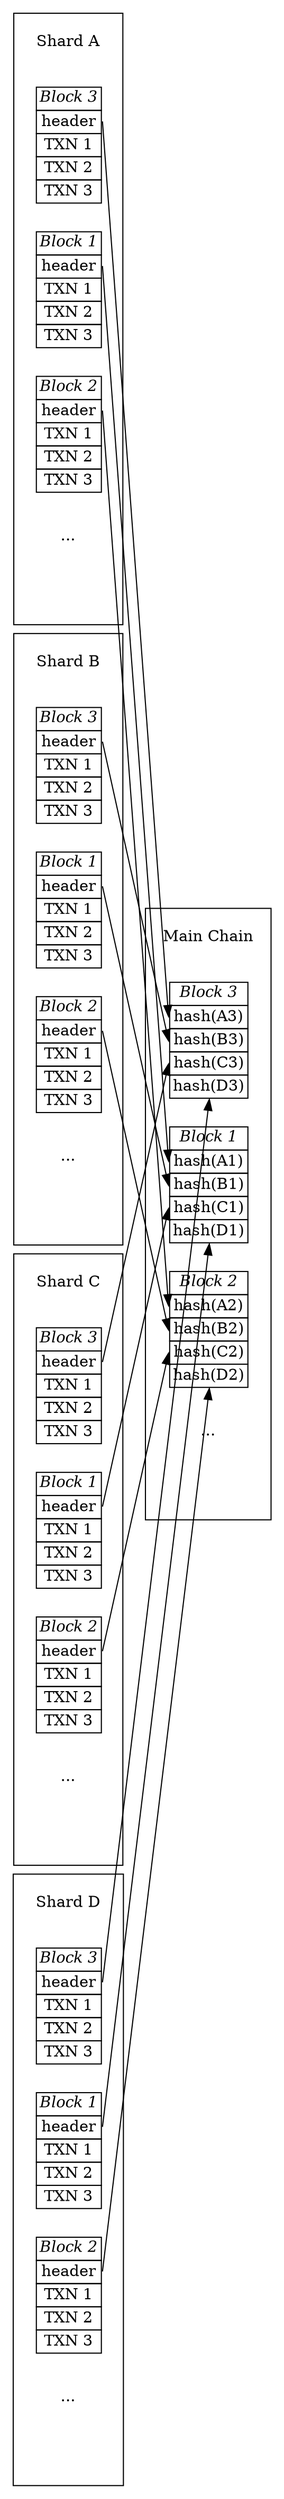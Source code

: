 digraph A {
    node [shape=plaintext]
    rankdir=LR;
    splines=false;

    subgraph clustermain {
        titlemain [label="Main Chain",shape=plaintext,pos="2,3!"]
        blockmain1 [label=<<table border="0" cellborder="1" cellspacing="0">
          <tr><td><i>Block 1</i></td></tr>
          <tr><td port="hasha1">hash(A1)</td></tr>
          <tr><td port="hashb1">hash(B1)</td></tr>
          <tr><td port="hashc1">hash(C1)</td></tr>
          <tr><td port="hashd1">hash(D1)</td></tr>
        </table>> pos="2,2!"];
        blockmain2 [label=<<table border="0" cellborder="1" cellspacing="0">
          <tr><td><i>Block 2</i></td></tr>
          <tr><td port="hasha2">hash(A2)</td></tr>
          <tr><td port="hashb2">hash(B2)</td></tr>
          <tr><td port="hashc2">hash(C2)</td></tr>
          <tr><td port="hashd2">hash(D2)</td></tr>
        </table>> pos="2,0.4!"];
        blockmain3 [label=<<table border="0" cellborder="1" cellspacing="0">
          <tr><td><i>Block 3</i></td></tr>
          <tr><td port="hasha3">hash(A3)</td></tr>
          <tr><td port="hashb3">hash(B3)</td></tr>
          <tr><td port="hashc3">hash(C3)</td></tr>
          <tr><td port="hashd3">hash(D3)</td></tr>
        </table>> pos="2,-1.2!"];
        blockmain4 [label="...",shape=plaintext,pos="2,-2.2!"]
        blockmain5 [label=" ",shape=plaintext,pos="2,-2.45!"]
    }

    subgraph clustera {
        titlea [label=" Shard A ",shape=plaintext,pos="0,6!"]
        blocka1 [label=<<table border="0" cellborder="1" cellspacing="0">
          <tr><td><i>Block 1</i></td></tr>
          <tr><td port="headera1">header</td></tr>
          <tr><td>TXN 1</td></tr>
          <tr><td>TXN 2</td></tr>
          <tr><td>TXN 3</td></tr>
        </table>> pos="0,5!"];
        blocka2 [label=<<table border="0" cellborder="1" cellspacing="0">
          <tr><td><i>Block 2</i></td></tr>
          <tr><td port="headera2">header</td></tr>
          <tr><td>TXN 1</td></tr>
          <tr><td>TXN 2</td></tr>
          <tr><td>TXN 3</td></tr>
        </table>> pos="0,3.4!"];
        blocka3 [label=<<table border="0" cellborder="1" cellspacing="0">
          <tr><td><i>Block 3</i></td></tr>
          <tr><td port="headera3">header</td></tr>
          <tr><td>TXN 1</td></tr>
          <tr><td>TXN 2</td></tr>
          <tr><td>TXN 3</td></tr>
        </table>> pos="0,1.8!"];
        blocka4 [label="...",shape=plaintext,pos="0,0.8!"]
        blocka5 [label=" ",shape=plaintext,pos="0,0.55!"]
    }

    subgraph clusterb {
        titleb [label=" Shard B ",shape=plaintext,pos="0,-0.7!"]
        blockb1 [label=<<table border="0" cellborder="1" cellspacing="0">
          <tr><td><i>Block 1</i></td></tr>
          <tr><td port="headerb1">header</td></tr>
          <tr><td>TXN 1</td></tr>
          <tr><td>TXN 2</td></tr>
          <tr><td>TXN 3</td></tr>
        </table>> pos="0,-1.8!"];
        blockb2 [label=<<table border="0" cellborder="1" cellspacing="0">
          <tr><td><i>Block 2</i></td></tr>
          <tr><td port="headerb2">header</td></tr>
          <tr><td>TXN 1</td></tr>
          <tr><td>TXN 2</td></tr>
          <tr><td>TXN 3</td></tr>
        </table>> pos="0,-3.4!"];
        blockb3 [label=<<table border="0" cellborder="1" cellspacing="0">
          <tr><td><i>Block 3</i></td></tr>
          <tr><td port="headerb3">header</td></tr>
          <tr><td>TXN 1</td></tr>
          <tr><td>TXN 2</td></tr>
          <tr><td>TXN 3</td></tr>
        </table>> pos="0,-5!"];
        blockb4 [label="...",shape=plaintext,pos="0,-6!"]
        blockb5 [label=" ",shape=plaintext,pos="0,-6.25!"]
    }

    subgraph clusterc {
        titlec [label=" Shard C ",shape=plaintext,pos="4,6!"]
        blockc1 [label=<<table border="0" cellborder="1" cellspacing="0">
          <tr><td><i>Block 1</i></td></tr>
          <tr><td port="headerc1">header</td></tr>
          <tr><td>TXN 1</td></tr>
          <tr><td>TXN 2</td></tr>
          <tr><td>TXN 3</td></tr>
        </table>> pos="4,5!"];
        blockc2 [label=<<table border="0" cellborder="1" cellspacing="0">
          <tr><td><i>Block 2</i></td></tr>
          <tr><td port="headerc2">header</td></tr>
          <tr><td>TXN 1</td></tr>
          <tr><td>TXN 2</td></tr>
          <tr><td>TXN 3</td></tr>
        </table>> pos="4,3.4!"];
        blockc3 [label=<<table border="0" cellborder="1" cellspacing="0">
          <tr><td><i>Block 3</i></td></tr>
          <tr><td port="headerc3">header</td></tr>
          <tr><td>TXN 1</td></tr>
          <tr><td>TXN 2</td></tr>
          <tr><td>TXN 3</td></tr>
        </table>> pos="4,1.8!"];
        blockc4 [label="...",shape=plaintext,pos="4,0.8!"]
        blockc5 [label=" ",shape=plaintext,pos="4,0.55!"]
    }

    subgraph clusterd {
        titled [label=" Shard D ",shape=plaintext,pos="4,-0.7!"]
        blockd1 [label=<<table border="0" cellborder="1" cellspacing="0">
          <tr><td><i>Block 1</i></td></tr>
          <tr><td port="headerd1">header</td></tr>
          <tr><td>TXN 1</td></tr>
          <tr><td>TXN 2</td></tr>
          <tr><td>TXN 3</td></tr>
        </table>> pos="4,-1.8!"];
        blockd2 [label=<<table border="0" cellborder="1" cellspacing="0">
          <tr><td><i>Block 2</i></td></tr>
          <tr><td port="headerd2">header</td></tr>
          <tr><td>TXN 1</td></tr>
          <tr><td>TXN 2</td></tr>
          <tr><td>TXN 3</td></tr>
        </table>> pos="4,-3.4!"];
        blockd3 [label=<<table border="0" cellborder="1" cellspacing="0">
          <tr><td><i>Block 3</i></td></tr>
          <tr><td port="headerd3">header</td></tr>
          <tr><td>TXN 1</td></tr>
          <tr><td>TXN 2</td></tr>
          <tr><td>TXN 3</td></tr>
        </table>> pos="4,-5!"];
        blockd4 [label="...",shape=plaintext,pos="4,-6!"]
        blockd5 [label=" ",shape=plaintext,pos="4,-6.25!"]
    }

    {
        blocka1:headera1 -> blockmain1:hasha1;
        blocka2:headera2 -> blockmain2:hasha2;
        blocka3:headera3 -> blockmain3:hasha3;
        blockb1:headerb1 -> blockmain1:hashb1;
        blockb2:headerb2 -> blockmain2:hashb2;
        blockb3:headerb3 -> blockmain3:hashb3;
        blockc1:headerc1 -> blockmain1:hashc1;
        blockc2:headerc2 -> blockmain2:hashc2;
        blockc3:headerc3 -> blockmain3:hashc3;
        blockd1:headerd1 -> blockmain1:hashd1;
        blockd2:headerd2 -> blockmain2:hashd2;
        blockd3:headerd3 -> blockmain3:hashd3;
    }
}

digraph B {
    node [shape=plaintext]
    rankdir=LR;
    splines=false;

    subgraph clustermain {
        titlemain [label="Main Chain",shape=plaintext,pos="2,2!"]
        blockmain1 [label=<<table border="0" cellborder="1" cellspacing="0">
          <tr><td><i>Block 1</i></td></tr>
          <tr><td port="hasha1">hash(A1)</td></tr>
          <tr><td port="hashb1">hash(B1)</td></tr>
          <tr><td port="hashc1">hash(C1)</td></tr>
          <tr><td port="hashd1">hash(D1)</td></tr>
        </table>> pos="2,1!"];
        blockmain2 [label=<<table border="0" cellborder="1" cellspacing="0">
          <tr><td><i>Block 2</i></td></tr>
          <tr><td port="hasha2">hash(A2)</td></tr>
          <tr><td port="hashb2">hash(B2)</td></tr>
          <tr><td port="hashc2">hash(C2)</td></tr>
          <tr><td port="hashd2">hash(D2)</td></tr>
        </table>> pos="2,-0.6!"];
        blockmain4 [label="...",shape=plaintext,pos="2,-1.8!"]
        blockmain5 [label=" ",shape=plaintext,pos="2,-2.05!"]
    }

    subgraph clustera {
        titlea [label=" Shard A ",shape=plaintext,pos="0,4.4!"]
        blocka1 [label=<<table border="0" cellborder="1" cellspacing="0">
          <tr><td><i>Block 1</i></td></tr>
          <tr><td port="headera1">header</td></tr>
          <tr><td>TXN 1</td></tr>
          <tr><td>TXN 2</td></tr>
          <tr><td>TXN 3</td></tr>
        </table>> pos="0,3.4!"];
        blocka2 [label=<<table border="0" cellborder="1" cellspacing="0">
          <tr><td><i>Block 2</i></td></tr>
          <tr><td port="headera2">header</td></tr>
          <tr><td>TXN 1</td></tr>
          <tr><td>TXN 2</td></tr>
          <tr><td>TXN 3</td></tr>
        </table>> pos="0,1.8!"];
        blocka4 [label="...",shape=plaintext,pos="0,0.8!"]
        blocka5 [label=" ",shape=plaintext,pos="0,0.55!"]
    }

    subgraph clusterb {
        titleb [label=" Shard B ",shape=plaintext,pos="0,-0.7!"]
        blockb1 [label=<<table border="0" cellborder="1" cellspacing="0">
          <tr><td><i>Block 1</i></td></tr>
          <tr><td port="headerb1">header</td></tr>
          <tr><td>TXN 1</td></tr>
          <tr><td>TXN 2</td></tr>
          <tr><td>TXN 3</td></tr>
        </table>> pos="0,-1.8!"];
        blockb2 [label=<<table border="0" cellborder="1" cellspacing="0">
          <tr><td><i>Block 2</i></td></tr>
          <tr><td port="headerb2">header</td></tr>
          <tr><td>TXN 1</td></tr>
          <tr><td>TXN 2</td></tr>
          <tr><td>TXN 3</td></tr>
        </table>> pos="0,-3.4!"];
        blockb4 [label="...",shape=plaintext,pos="0,-4.4!"]
        blockb5 [label=" ",shape=plaintext,pos="0,-4.65!"]
    }

    subgraph clusterc {
        titlec [label=" Shard C ",shape=plaintext,pos="4,4.4!"]
        blockc1 [label=<<table border="0" cellborder="1" cellspacing="0">
          <tr><td><i>Block 1</i></td></tr>
          <tr><td port="headerc1">header</td></tr>
          <tr><td>TXN 1</td></tr>
          <tr><td>TXN 2</td></tr>
          <tr><td>TXN 3</td></tr>
        </table>> pos="4,3.4!"];
        blockc2 [label=<<table border="0" cellborder="1" cellspacing="0">
          <tr><td><i>Block 2</i></td></tr>
          <tr><td port="headerc2">header</td></tr>
          <tr><td>TXN 1</td></tr>
          <tr><td>TXN 2</td></tr>
          <tr><td>TXN 3</td></tr>
        </table>> pos="4,1.8!"];
        blockc4 [label="...",shape=plaintext,pos="4,0.8!"]
        blockc5 [label=" ",shape=plaintext,pos="4,0.55!"]
    }

    subgraph clusterd {
        titled [label=" Shard D ",shape=plaintext,pos="4,-0.7!"]
        blockd1 [label=<<table border="0" cellborder="1" cellspacing="0">
          <tr><td><i>Block 1</i></td></tr>
          <tr><td port="headerd1">header</td></tr>
          <tr><td>TXN 1</td></tr>
          <tr><td>TXN 2</td></tr>
          <tr><td>TXN 3</td></tr>
        </table>> pos="4,-1.8!"];
        blockd2 [label=<<table border="0" cellborder="1" cellspacing="0">
          <tr><td><i>Block 2</i></td></tr>
          <tr><td port="headerd2">header</td></tr>
          <tr><td>TXN 1</td></tr>
          <tr><td>TXN 2</td></tr>
          <tr><td>TXN 3</td></tr>
        </table>> pos="4,-3.4!"];
        blockd4 [label="...",shape=plaintext,pos="4,-4.4!"]
        blockd5 [label=" ",shape=plaintext,pos="4,-4.65!"]
    }

    {
        blocka1:headera1 -> blockmain1:hasha1;
        blocka2:headera2 -> blockmain2:hasha2;
        blockb1:headerb1 -> blockmain1:hashb1;
        blockb2:headerb2 -> blockmain2:hashb2;
        blockc1:headerc1 -> blockmain1:hashc1;
        blockc2:headerc2 -> blockmain2:hashc2;
        blockd1:headerd1 -> blockmain1:hashd1;
        blockd2:headerd2 -> blockmain2:hashd2;
    }
}

